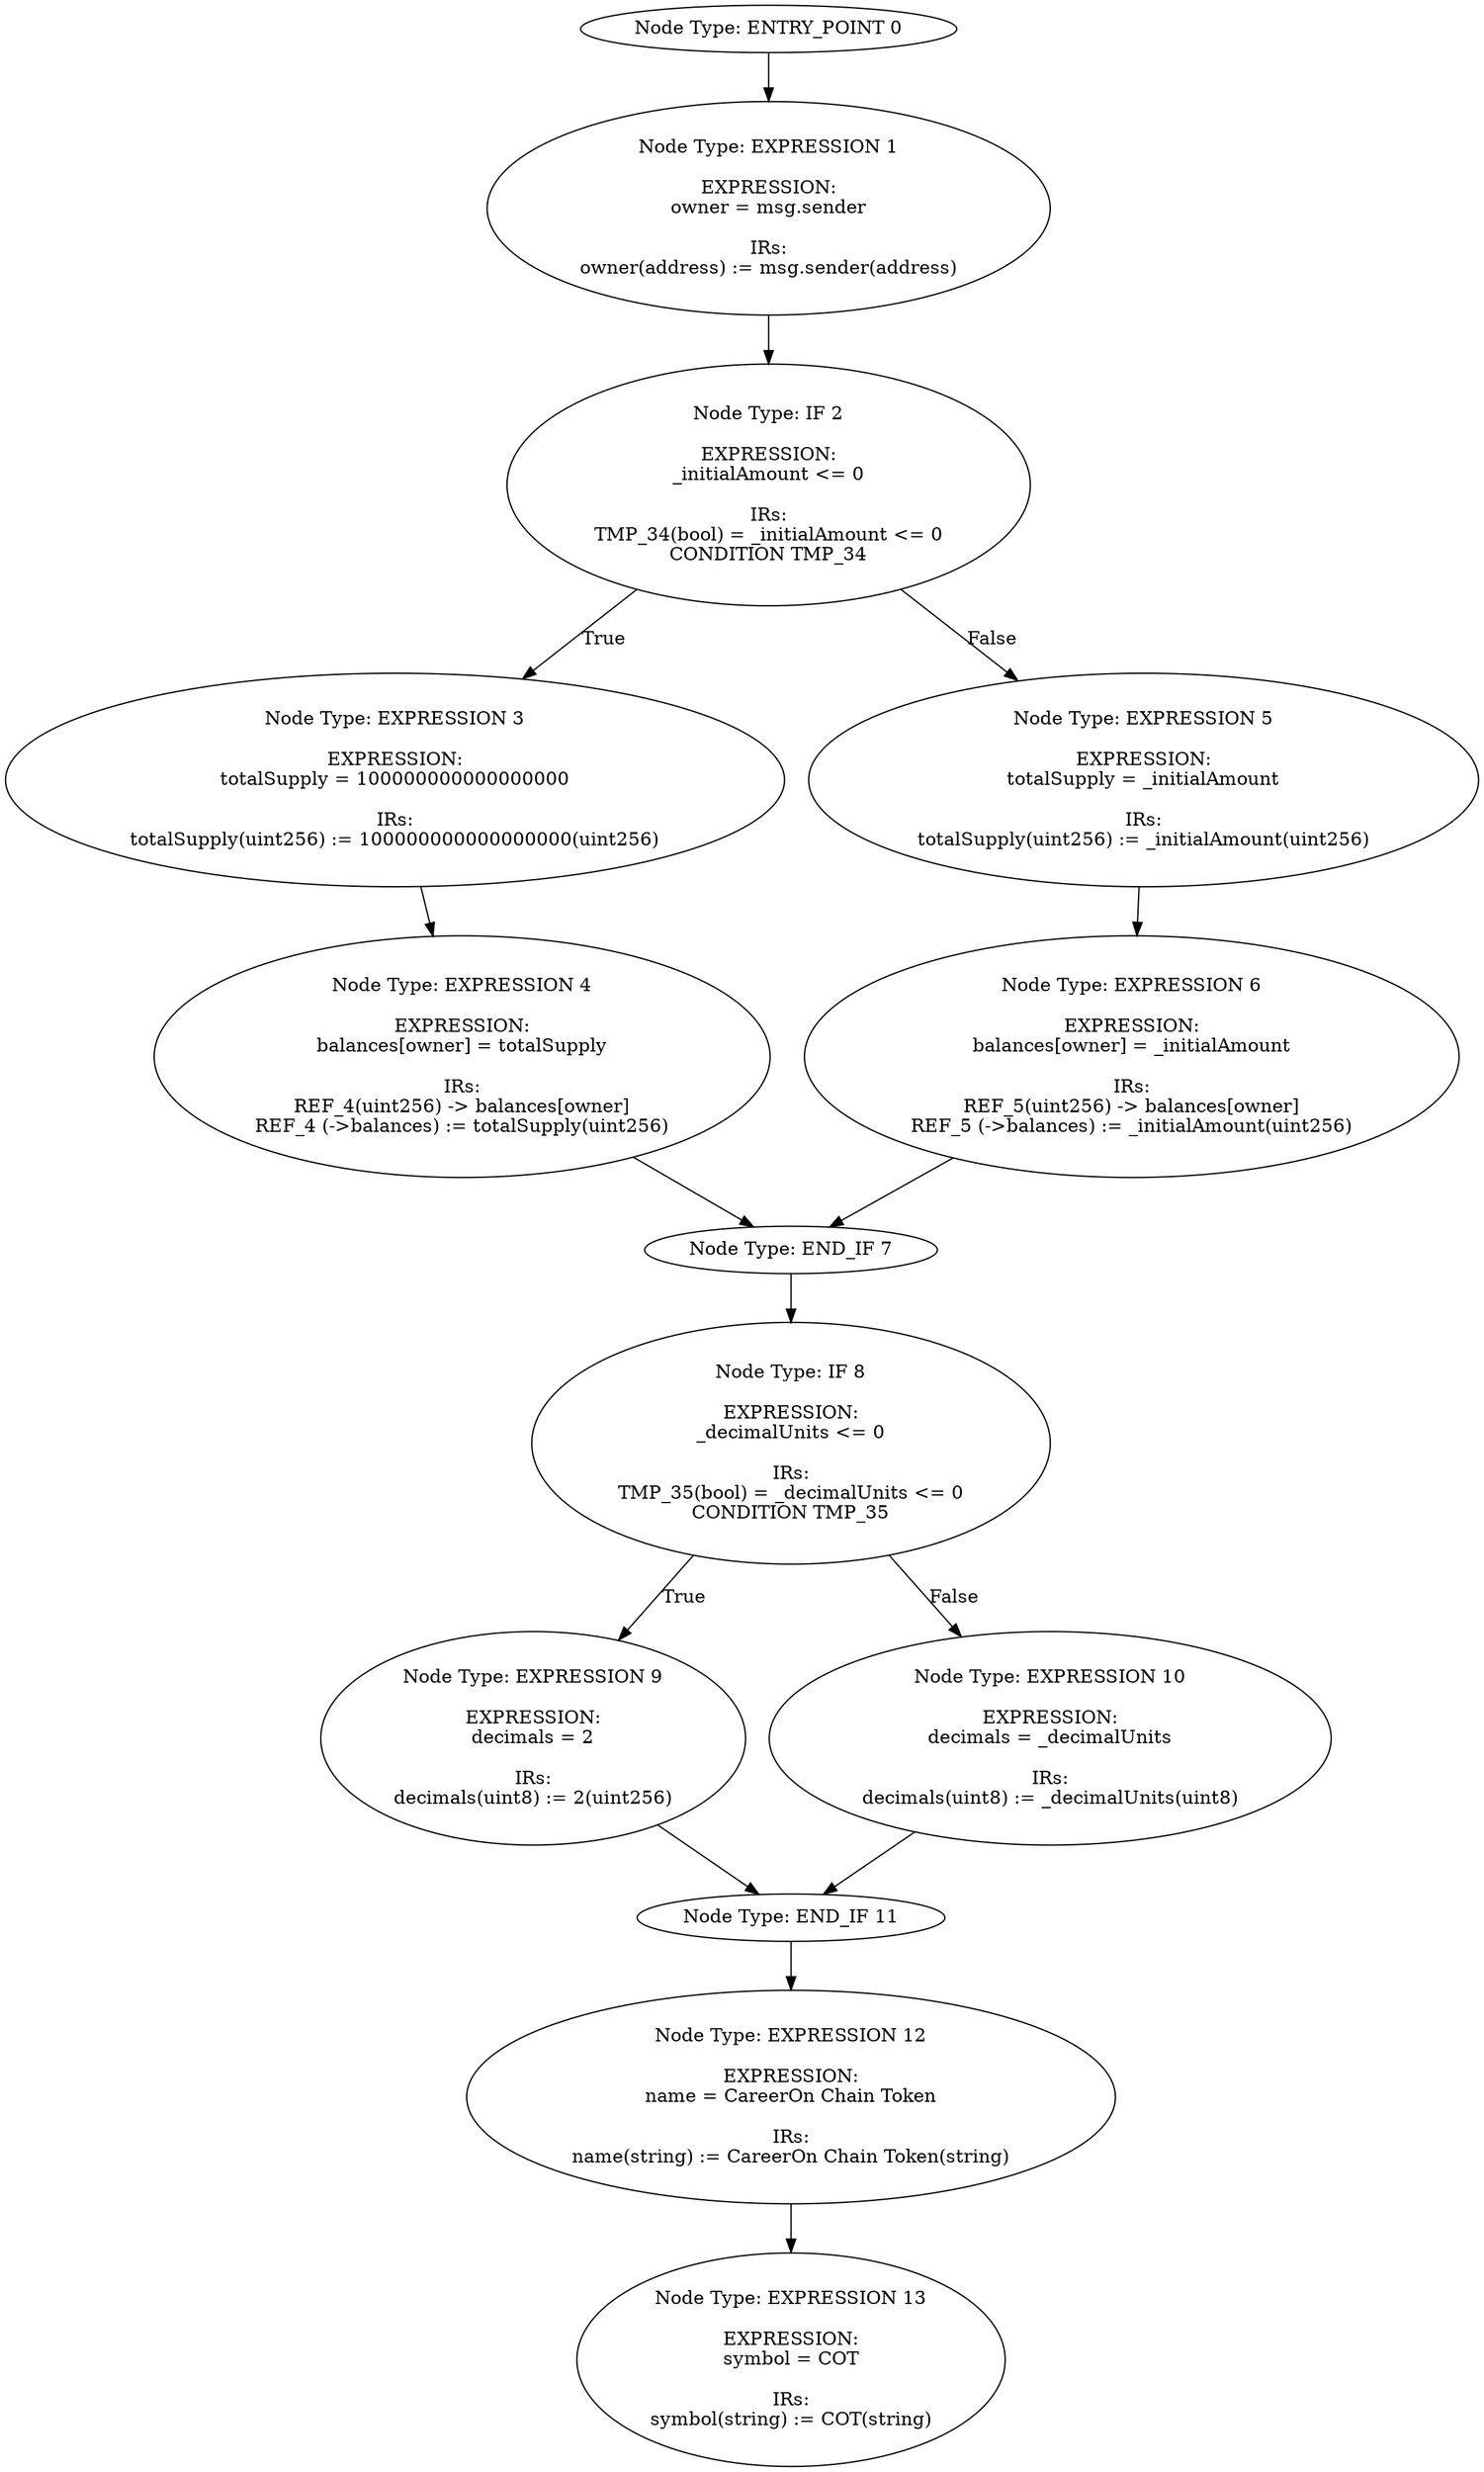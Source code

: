 digraph{
0[label="Node Type: ENTRY_POINT 0
"];
0->1;
1[label="Node Type: EXPRESSION 1

EXPRESSION:
owner = msg.sender

IRs:
owner(address) := msg.sender(address)"];
1->2;
2[label="Node Type: IF 2

EXPRESSION:
_initialAmount <= 0

IRs:
TMP_34(bool) = _initialAmount <= 0
CONDITION TMP_34"];
2->3[label="True"];
2->5[label="False"];
3[label="Node Type: EXPRESSION 3

EXPRESSION:
totalSupply = 100000000000000000

IRs:
totalSupply(uint256) := 100000000000000000(uint256)"];
3->4;
4[label="Node Type: EXPRESSION 4

EXPRESSION:
balances[owner] = totalSupply

IRs:
REF_4(uint256) -> balances[owner]
REF_4 (->balances) := totalSupply(uint256)"];
4->7;
5[label="Node Type: EXPRESSION 5

EXPRESSION:
totalSupply = _initialAmount

IRs:
totalSupply(uint256) := _initialAmount(uint256)"];
5->6;
6[label="Node Type: EXPRESSION 6

EXPRESSION:
balances[owner] = _initialAmount

IRs:
REF_5(uint256) -> balances[owner]
REF_5 (->balances) := _initialAmount(uint256)"];
6->7;
7[label="Node Type: END_IF 7
"];
7->8;
8[label="Node Type: IF 8

EXPRESSION:
_decimalUnits <= 0

IRs:
TMP_35(bool) = _decimalUnits <= 0
CONDITION TMP_35"];
8->9[label="True"];
8->10[label="False"];
9[label="Node Type: EXPRESSION 9

EXPRESSION:
decimals = 2

IRs:
decimals(uint8) := 2(uint256)"];
9->11;
10[label="Node Type: EXPRESSION 10

EXPRESSION:
decimals = _decimalUnits

IRs:
decimals(uint8) := _decimalUnits(uint8)"];
10->11;
11[label="Node Type: END_IF 11
"];
11->12;
12[label="Node Type: EXPRESSION 12

EXPRESSION:
name = CareerOn Chain Token

IRs:
name(string) := CareerOn Chain Token(string)"];
12->13;
13[label="Node Type: EXPRESSION 13

EXPRESSION:
symbol = COT

IRs:
symbol(string) := COT(string)"];
}
